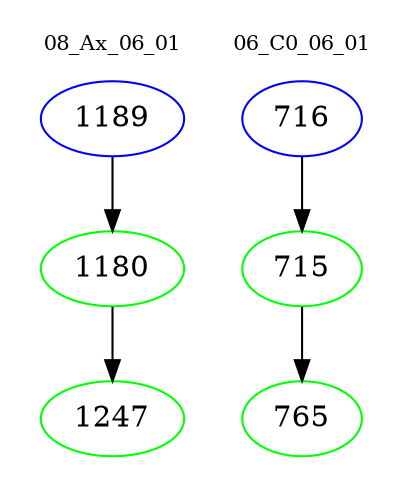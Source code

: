 digraph{
subgraph cluster_0 {
color = white
label = "08_Ax_06_01";
fontsize=10;
T0_1189 [label="1189", color="blue"]
T0_1189 -> T0_1180 [color="black"]
T0_1180 [label="1180", color="green"]
T0_1180 -> T0_1247 [color="black"]
T0_1247 [label="1247", color="green"]
}
subgraph cluster_1 {
color = white
label = "06_C0_06_01";
fontsize=10;
T1_716 [label="716", color="blue"]
T1_716 -> T1_715 [color="black"]
T1_715 [label="715", color="green"]
T1_715 -> T1_765 [color="black"]
T1_765 [label="765", color="green"]
}
}
